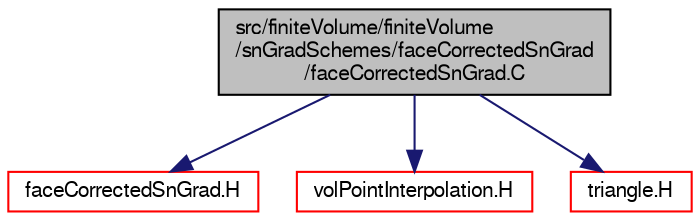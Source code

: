 digraph "src/finiteVolume/finiteVolume/snGradSchemes/faceCorrectedSnGrad/faceCorrectedSnGrad.C"
{
  bgcolor="transparent";
  edge [fontname="FreeSans",fontsize="10",labelfontname="FreeSans",labelfontsize="10"];
  node [fontname="FreeSans",fontsize="10",shape=record];
  Node0 [label="src/finiteVolume/finiteVolume\l/snGradSchemes/faceCorrectedSnGrad\l/faceCorrectedSnGrad.C",height=0.2,width=0.4,color="black", fillcolor="grey75", style="filled", fontcolor="black"];
  Node0 -> Node1 [color="midnightblue",fontsize="10",style="solid",fontname="FreeSans"];
  Node1 [label="faceCorrectedSnGrad.H",height=0.2,width=0.4,color="red",URL="$a03221.html"];
  Node0 -> Node81 [color="midnightblue",fontsize="10",style="solid",fontname="FreeSans"];
  Node81 [label="volPointInterpolation.H",height=0.2,width=0.4,color="red",URL="$a04340.html"];
  Node0 -> Node313 [color="midnightblue",fontsize="10",style="solid",fontname="FreeSans"];
  Node313 [label="triangle.H",height=0.2,width=0.4,color="red",URL="$a12104.html"];
}
